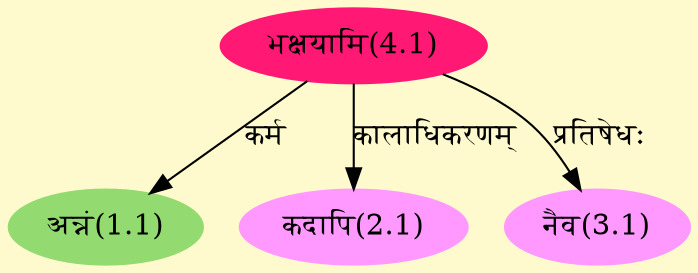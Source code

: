 digraph G{
rankdir=BT;
 compound=true;
 bgcolor="lemonchiffon1";
Node1_1 [style=filled, color="#93DB70" label = "अन्नं(1.1)"]
Node4_1 [style=filled, color="#FF1975" label = "भक्षयामि(4.1)"]
Node2_1 [style=filled, color="#FF99FF" label = "कदापि(2.1)"]
Node3_1 [style=filled, color="#FF99FF" label = "नैव(3.1)"]
/* Start of Relations section */

Node1_1 -> Node4_1 [  label="कर्म"  dir="back" ]
Node2_1 -> Node4_1 [  label="कालाधिकरणम्"  dir="back" ]
Node3_1 -> Node4_1 [  label="प्रतिषेधः"  dir="back" ]
}
